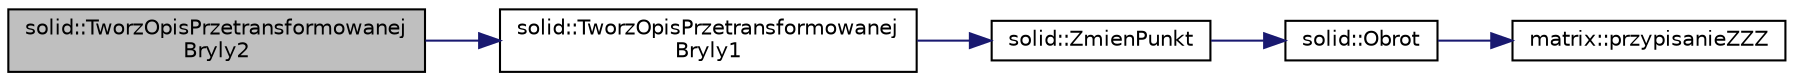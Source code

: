 digraph "solid::TworzOpisPrzetransformowanejBryly2"
{
 // LATEX_PDF_SIZE
  edge [fontname="Helvetica",fontsize="10",labelfontname="Helvetica",labelfontsize="10"];
  node [fontname="Helvetica",fontsize="10",shape=record];
  rankdir="LR";
  Node1 [label="solid::TworzOpisPrzetransformowanej\lBryly2",height=0.2,width=0.4,color="black", fillcolor="grey75", style="filled", fontcolor="black",tooltip="Function resposible for proper inter-file savenigs."];
  Node1 -> Node2 [color="midnightblue",fontsize="10",style="solid",fontname="Helvetica"];
  Node2 [label="solid::TworzOpisPrzetransformowanej\lBryly1",height=0.2,width=0.4,color="black", fillcolor="white", style="filled",URL="$classsolid.html#aea0dd59903a371c3d277e013d27e467b",tooltip="Function that saves transformed pionts to a file."];
  Node2 -> Node3 [color="midnightblue",fontsize="10",style="solid",fontname="Helvetica"];
  Node3 [label="solid::ZmienPunkt",height=0.2,width=0.4,color="black", fillcolor="white", style="filled",URL="$classsolid.html#a362fd944f44b271a035d1a773c0d8807",tooltip="Function that change (truns and moves) a single point by given angle and translation."];
  Node3 -> Node4 [color="midnightblue",fontsize="10",style="solid",fontname="Helvetica"];
  Node4 [label="solid::Obrot",height=0.2,width=0.4,color="black", fillcolor="white", style="filled",URL="$classsolid.html#a1df6aa4cd4830083477bb65a0760a750",tooltip="Function that change (turns) a single point coordinates by given angle."];
  Node4 -> Node5 [color="midnightblue",fontsize="10",style="solid",fontname="Helvetica"];
  Node5 [label="matrix::przypisanieZZZ",height=0.2,width=0.4,color="black", fillcolor="white", style="filled",URL="$classmatrix.html#a3c54b84198b67754aa9c65d534ddbc3f",tooltip="Delkaracje funkcji."];
}
